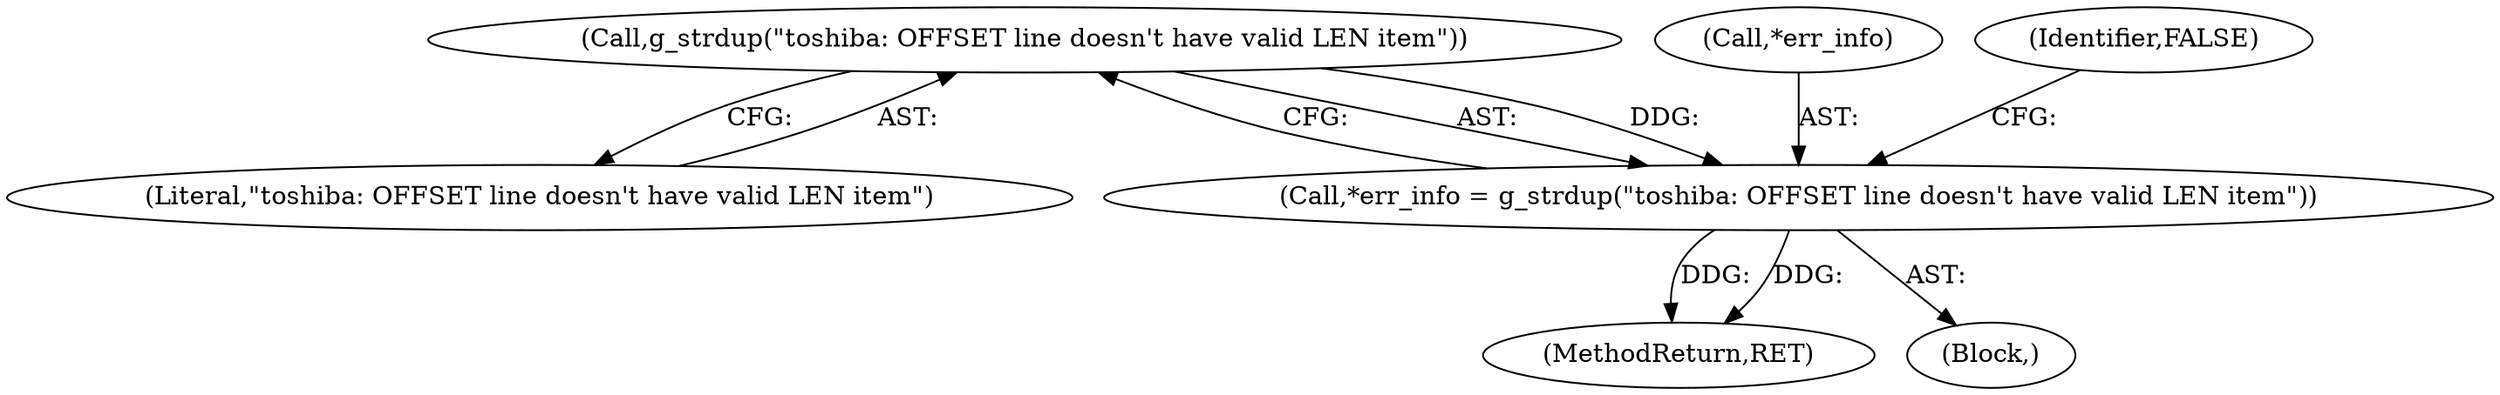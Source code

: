 digraph "0_wireshark_5efb45231671baa2db2011d8f67f9d6e72bc455b@API" {
"1000253" [label="(Call,g_strdup(\"toshiba: OFFSET line doesn't have valid LEN item\"))"];
"1000250" [label="(Call,*err_info = g_strdup(\"toshiba: OFFSET line doesn't have valid LEN item\"))"];
"1000250" [label="(Call,*err_info = g_strdup(\"toshiba: OFFSET line doesn't have valid LEN item\"))"];
"1000253" [label="(Call,g_strdup(\"toshiba: OFFSET line doesn't have valid LEN item\"))"];
"1000254" [label="(Literal,\"toshiba: OFFSET line doesn't have valid LEN item\")"];
"1000251" [label="(Call,*err_info)"];
"1000476" [label="(MethodReturn,RET)"];
"1000256" [label="(Identifier,FALSE)"];
"1000245" [label="(Block,)"];
"1000253" -> "1000250"  [label="AST: "];
"1000253" -> "1000254"  [label="CFG: "];
"1000254" -> "1000253"  [label="AST: "];
"1000250" -> "1000253"  [label="CFG: "];
"1000253" -> "1000250"  [label="DDG: "];
"1000250" -> "1000245"  [label="AST: "];
"1000251" -> "1000250"  [label="AST: "];
"1000256" -> "1000250"  [label="CFG: "];
"1000250" -> "1000476"  [label="DDG: "];
"1000250" -> "1000476"  [label="DDG: "];
}

